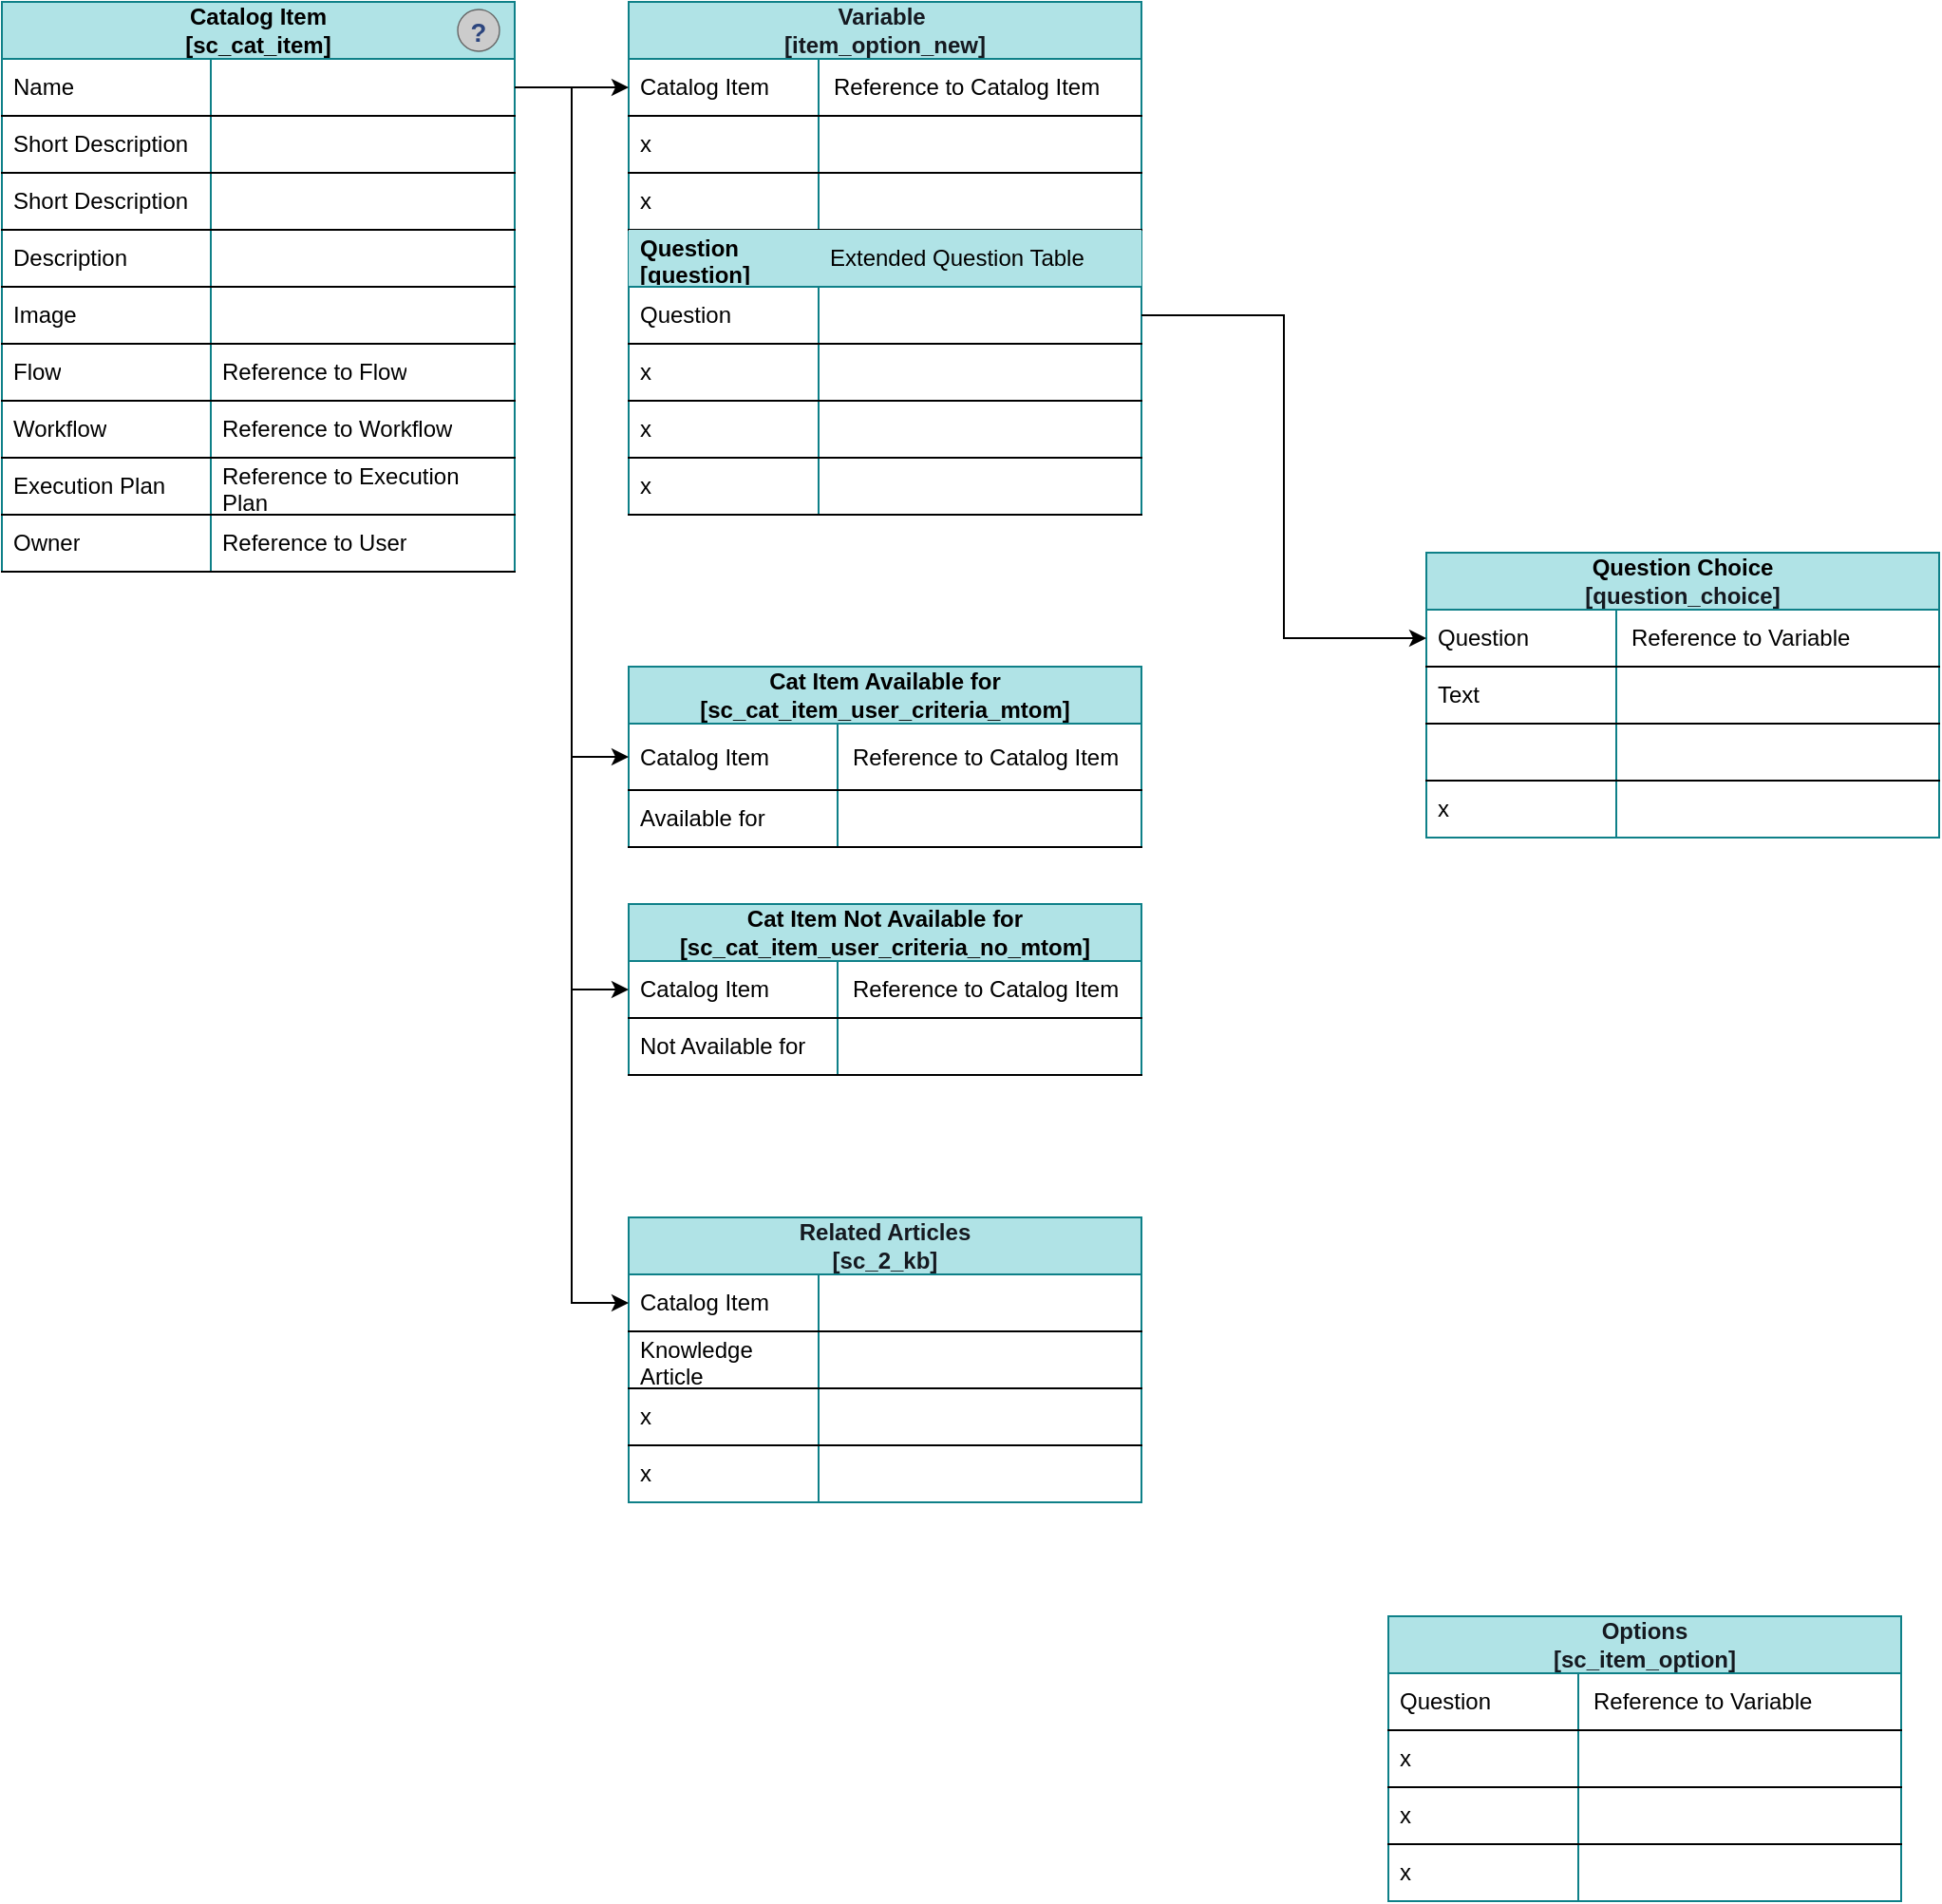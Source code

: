 <mxfile version="24.7.7" pages="2">
  <diagram id="C5RBs43oDa-KdzZeNtuy" name="Page-1">
    <mxGraphModel dx="928" dy="610" grid="1" gridSize="10" guides="1" tooltips="1" connect="1" arrows="1" fold="1" page="1" pageScale="1" pageWidth="827" pageHeight="1169" math="0" shadow="0">
      <root>
        <mxCell id="WIyWlLk6GJQsqaUBKTNV-0" />
        <mxCell id="WIyWlLk6GJQsqaUBKTNV-1" parent="WIyWlLk6GJQsqaUBKTNV-0" />
        <mxCell id="HOfxc2R9RzABDRjbj7p2-15" value="Cat Item Available for&lt;br&gt;[sc_cat_item_user_criteria_mtom]" style="shape=table;startSize=30;container=1;collapsible=1;childLayout=tableLayout;fixedRows=1;rowLines=0;fontStyle=1;align=center;resizeLast=1;html=1;whiteSpace=wrap;fillColor=#b0e3e6;strokeColor=#0e8088;" parent="WIyWlLk6GJQsqaUBKTNV-1" vertex="1">
          <mxGeometry x="350" y="370" width="270" height="95" as="geometry" />
        </mxCell>
        <mxCell id="HOfxc2R9RzABDRjbj7p2-19" value="" style="shape=tableRow;horizontal=0;startSize=0;swimlaneHead=0;swimlaneBody=0;fillColor=none;collapsible=0;dropTarget=0;points=[[0,0.5],[1,0.5]];portConstraint=eastwest;top=0;left=0;right=0;bottom=1;html=1;" parent="HOfxc2R9RzABDRjbj7p2-15" vertex="1">
          <mxGeometry y="30" width="270" height="35" as="geometry" />
        </mxCell>
        <mxCell id="HOfxc2R9RzABDRjbj7p2-20" value="Catalog Item" style="shape=partialRectangle;connectable=0;fillColor=none;top=0;left=0;bottom=0;right=0;fontStyle=0;overflow=hidden;html=1;whiteSpace=wrap;align=left;spacingLeft=4;spacingRight=4;" parent="HOfxc2R9RzABDRjbj7p2-19" vertex="1">
          <mxGeometry width="110" height="35" as="geometry">
            <mxRectangle width="110" height="35" as="alternateBounds" />
          </mxGeometry>
        </mxCell>
        <mxCell id="HOfxc2R9RzABDRjbj7p2-21" value="Reference to Catalog Item" style="shape=partialRectangle;connectable=0;fillColor=none;top=0;left=0;bottom=0;right=0;align=left;spacingLeft=6;fontStyle=0;overflow=hidden;html=1;whiteSpace=wrap;" parent="HOfxc2R9RzABDRjbj7p2-19" vertex="1">
          <mxGeometry x="110" width="160" height="35" as="geometry">
            <mxRectangle width="160" height="35" as="alternateBounds" />
          </mxGeometry>
        </mxCell>
        <mxCell id="HOfxc2R9RzABDRjbj7p2-22" value="" style="shape=tableRow;horizontal=0;startSize=0;swimlaneHead=0;swimlaneBody=0;fillColor=none;collapsible=0;dropTarget=0;points=[[0,0.5],[1,0.5]];portConstraint=eastwest;top=0;left=0;right=0;bottom=0;html=1;" parent="HOfxc2R9RzABDRjbj7p2-15" vertex="1">
          <mxGeometry y="65" width="270" height="30" as="geometry" />
        </mxCell>
        <mxCell id="HOfxc2R9RzABDRjbj7p2-23" value="Available for" style="shape=partialRectangle;connectable=0;fillColor=none;top=0;left=0;bottom=1;right=0;editable=1;overflow=hidden;html=1;whiteSpace=wrap;align=left;spacingLeft=4;spacingRight=4;" parent="HOfxc2R9RzABDRjbj7p2-22" vertex="1">
          <mxGeometry width="110" height="30" as="geometry">
            <mxRectangle width="110" height="30" as="alternateBounds" />
          </mxGeometry>
        </mxCell>
        <mxCell id="HOfxc2R9RzABDRjbj7p2-24" value="" style="shape=partialRectangle;connectable=0;fillColor=none;top=0;left=0;bottom=1;right=0;align=left;spacingLeft=4;overflow=hidden;html=1;whiteSpace=wrap;spacingRight=4;" parent="HOfxc2R9RzABDRjbj7p2-22" vertex="1">
          <mxGeometry x="110" width="160" height="30" as="geometry">
            <mxRectangle width="160" height="30" as="alternateBounds" />
          </mxGeometry>
        </mxCell>
        <mxCell id="HOfxc2R9RzABDRjbj7p2-29" value="Cat Item Not Available for&lt;br&gt;[sc_cat_item_user_criteria_no_mtom]" style="shape=table;startSize=30;container=1;collapsible=1;childLayout=tableLayout;fixedRows=1;rowLines=0;fontStyle=1;align=center;resizeLast=1;html=1;whiteSpace=wrap;fillColor=#b0e3e6;strokeColor=#0e8088;" parent="WIyWlLk6GJQsqaUBKTNV-1" vertex="1">
          <mxGeometry x="350" y="495" width="270" height="90" as="geometry" />
        </mxCell>
        <mxCell id="HOfxc2R9RzABDRjbj7p2-30" value="" style="shape=tableRow;horizontal=0;startSize=0;swimlaneHead=0;swimlaneBody=0;fillColor=none;collapsible=0;dropTarget=0;points=[[0,0.5],[1,0.5]];portConstraint=eastwest;top=0;left=0;right=0;bottom=1;html=1;" parent="HOfxc2R9RzABDRjbj7p2-29" vertex="1">
          <mxGeometry y="30" width="270" height="30" as="geometry" />
        </mxCell>
        <mxCell id="HOfxc2R9RzABDRjbj7p2-31" value="Catalog Item" style="shape=partialRectangle;connectable=0;fillColor=none;top=0;left=0;bottom=0;right=0;fontStyle=0;overflow=hidden;html=1;whiteSpace=wrap;align=left;spacingLeft=4;spacingRight=4;" parent="HOfxc2R9RzABDRjbj7p2-30" vertex="1">
          <mxGeometry width="110" height="30" as="geometry">
            <mxRectangle width="110" height="30" as="alternateBounds" />
          </mxGeometry>
        </mxCell>
        <mxCell id="HOfxc2R9RzABDRjbj7p2-32" value="Reference to Catalog Item" style="shape=partialRectangle;connectable=0;fillColor=none;top=0;left=0;bottom=0;right=0;align=left;spacingLeft=6;fontStyle=0;overflow=hidden;html=1;whiteSpace=wrap;" parent="HOfxc2R9RzABDRjbj7p2-30" vertex="1">
          <mxGeometry x="110" width="160" height="30" as="geometry">
            <mxRectangle width="160" height="30" as="alternateBounds" />
          </mxGeometry>
        </mxCell>
        <mxCell id="HOfxc2R9RzABDRjbj7p2-33" value="" style="shape=tableRow;horizontal=0;startSize=0;swimlaneHead=0;swimlaneBody=0;fillColor=none;collapsible=0;dropTarget=0;points=[[0,0.5],[1,0.5]];portConstraint=eastwest;top=0;left=0;right=0;bottom=0;html=1;" parent="HOfxc2R9RzABDRjbj7p2-29" vertex="1">
          <mxGeometry y="60" width="270" height="30" as="geometry" />
        </mxCell>
        <mxCell id="HOfxc2R9RzABDRjbj7p2-34" value="Not Available for" style="shape=partialRectangle;connectable=0;fillColor=none;top=0;left=0;bottom=1;right=0;editable=1;overflow=hidden;html=1;whiteSpace=wrap;align=left;spacingLeft=4;spacingRight=4;" parent="HOfxc2R9RzABDRjbj7p2-33" vertex="1">
          <mxGeometry width="110" height="30" as="geometry">
            <mxRectangle width="110" height="30" as="alternateBounds" />
          </mxGeometry>
        </mxCell>
        <mxCell id="HOfxc2R9RzABDRjbj7p2-35" value="" style="shape=partialRectangle;connectable=0;fillColor=none;top=0;left=0;bottom=1;right=0;align=left;spacingLeft=4;overflow=hidden;html=1;whiteSpace=wrap;spacingRight=4;" parent="HOfxc2R9RzABDRjbj7p2-33" vertex="1">
          <mxGeometry x="110" width="160" height="30" as="geometry">
            <mxRectangle width="160" height="30" as="alternateBounds" />
          </mxGeometry>
        </mxCell>
        <mxCell id="HOfxc2R9RzABDRjbj7p2-36" value="&lt;span style=&quot;text-wrap: nowrap;&quot;&gt;Catalog Item&lt;/span&gt;&lt;div&gt;&lt;span style=&quot;text-wrap: nowrap;&quot;&gt;[sc_cat_item]&lt;/span&gt;&lt;/div&gt;" style="shape=table;startSize=30;container=1;collapsible=1;childLayout=tableLayout;fixedRows=1;rowLines=0;fontStyle=1;align=center;resizeLast=1;html=1;whiteSpace=wrap;fillColor=#b0e3e6;strokeColor=#0e8088;" parent="WIyWlLk6GJQsqaUBKTNV-1" vertex="1">
          <mxGeometry x="20" y="20" width="270" height="300" as="geometry">
            <mxRectangle x="20" y="20" width="110" height="40" as="alternateBounds" />
          </mxGeometry>
        </mxCell>
        <mxCell id="HOfxc2R9RzABDRjbj7p2-37" value="" style="shape=tableRow;horizontal=0;startSize=0;swimlaneHead=0;swimlaneBody=0;fillColor=none;collapsible=0;dropTarget=0;points=[[0,0.5],[1,0.5]];portConstraint=eastwest;top=0;left=0;right=0;bottom=1;html=1;" parent="HOfxc2R9RzABDRjbj7p2-36" vertex="1">
          <mxGeometry y="30" width="270" height="30" as="geometry" />
        </mxCell>
        <mxCell id="HOfxc2R9RzABDRjbj7p2-38" value="Name" style="shape=partialRectangle;connectable=0;fillColor=none;top=0;left=0;bottom=0;right=0;fontStyle=0;overflow=hidden;html=1;whiteSpace=wrap;align=left;spacingLeft=4;spacingRight=4;" parent="HOfxc2R9RzABDRjbj7p2-37" vertex="1">
          <mxGeometry width="110" height="30" as="geometry">
            <mxRectangle width="110" height="30" as="alternateBounds" />
          </mxGeometry>
        </mxCell>
        <mxCell id="HOfxc2R9RzABDRjbj7p2-39" value="" style="shape=partialRectangle;connectable=0;fillColor=none;top=0;left=0;bottom=0;right=0;align=left;spacingLeft=6;fontStyle=0;overflow=hidden;html=1;whiteSpace=wrap;" parent="HOfxc2R9RzABDRjbj7p2-37" vertex="1">
          <mxGeometry x="110" width="160" height="30" as="geometry">
            <mxRectangle width="160" height="30" as="alternateBounds" />
          </mxGeometry>
        </mxCell>
        <mxCell id="HOfxc2R9RzABDRjbj7p2-40" value="" style="shape=tableRow;horizontal=0;startSize=0;swimlaneHead=0;swimlaneBody=0;fillColor=none;collapsible=0;dropTarget=0;points=[[0,0.5],[1,0.5]];portConstraint=eastwest;top=0;left=0;right=0;bottom=1;html=1;swimlaneLine=1;" parent="HOfxc2R9RzABDRjbj7p2-36" vertex="1">
          <mxGeometry y="60" width="270" height="30" as="geometry" />
        </mxCell>
        <mxCell id="HOfxc2R9RzABDRjbj7p2-41" value="Short Description" style="shape=partialRectangle;connectable=0;fillColor=none;top=0;left=0;bottom=0;right=0;editable=1;overflow=hidden;html=1;whiteSpace=wrap;align=left;spacingLeft=4;spacingRight=4;" parent="HOfxc2R9RzABDRjbj7p2-40" vertex="1">
          <mxGeometry width="110" height="30" as="geometry">
            <mxRectangle width="110" height="30" as="alternateBounds" />
          </mxGeometry>
        </mxCell>
        <mxCell id="HOfxc2R9RzABDRjbj7p2-42" value="" style="shape=partialRectangle;connectable=0;fillColor=none;top=0;left=0;bottom=0;right=0;align=left;spacingLeft=4;overflow=hidden;html=1;whiteSpace=wrap;spacingRight=4;" parent="HOfxc2R9RzABDRjbj7p2-40" vertex="1">
          <mxGeometry x="110" width="160" height="30" as="geometry">
            <mxRectangle width="160" height="30" as="alternateBounds" />
          </mxGeometry>
        </mxCell>
        <mxCell id="6Q4NXuEXXRNKKOREcky8-0" value="" style="shape=tableRow;horizontal=0;startSize=0;swimlaneHead=0;swimlaneBody=0;fillColor=none;collapsible=0;dropTarget=0;points=[[0,0.5],[1,0.5]];portConstraint=eastwest;top=0;left=0;right=0;bottom=1;html=1;swimlaneLine=1;" parent="HOfxc2R9RzABDRjbj7p2-36" vertex="1">
          <mxGeometry y="90" width="270" height="30" as="geometry" />
        </mxCell>
        <mxCell id="6Q4NXuEXXRNKKOREcky8-1" value="Short Description" style="shape=partialRectangle;connectable=0;fillColor=none;top=0;left=0;bottom=0;right=0;editable=1;overflow=hidden;html=1;whiteSpace=wrap;align=left;spacingLeft=4;spacingRight=4;" parent="6Q4NXuEXXRNKKOREcky8-0" vertex="1">
          <mxGeometry width="110" height="30" as="geometry">
            <mxRectangle width="110" height="30" as="alternateBounds" />
          </mxGeometry>
        </mxCell>
        <mxCell id="6Q4NXuEXXRNKKOREcky8-2" value="" style="shape=partialRectangle;connectable=0;fillColor=none;top=0;left=0;bottom=0;right=0;align=left;spacingLeft=4;overflow=hidden;html=1;whiteSpace=wrap;spacingRight=4;" parent="6Q4NXuEXXRNKKOREcky8-0" vertex="1">
          <mxGeometry x="110" width="160" height="30" as="geometry">
            <mxRectangle width="160" height="30" as="alternateBounds" />
          </mxGeometry>
        </mxCell>
        <mxCell id="HOfxc2R9RzABDRjbj7p2-43" value="" style="shape=tableRow;horizontal=0;startSize=0;swimlaneHead=0;swimlaneBody=0;fillColor=none;collapsible=0;dropTarget=0;points=[[0,0.5],[1,0.5]];portConstraint=eastwest;top=0;left=0;right=0;bottom=1;html=1;" parent="HOfxc2R9RzABDRjbj7p2-36" vertex="1">
          <mxGeometry y="120" width="270" height="30" as="geometry" />
        </mxCell>
        <mxCell id="HOfxc2R9RzABDRjbj7p2-44" value="Description" style="shape=partialRectangle;connectable=0;fillColor=none;top=0;left=0;bottom=0;right=0;editable=1;overflow=hidden;html=1;whiteSpace=wrap;align=left;spacingLeft=4;spacingRight=4;" parent="HOfxc2R9RzABDRjbj7p2-43" vertex="1">
          <mxGeometry width="110" height="30" as="geometry">
            <mxRectangle width="110" height="30" as="alternateBounds" />
          </mxGeometry>
        </mxCell>
        <mxCell id="HOfxc2R9RzABDRjbj7p2-45" value="" style="shape=partialRectangle;connectable=0;fillColor=none;top=0;left=0;bottom=0;right=0;align=left;spacingLeft=4;overflow=hidden;html=1;whiteSpace=wrap;spacingRight=4;" parent="HOfxc2R9RzABDRjbj7p2-43" vertex="1">
          <mxGeometry x="110" width="160" height="30" as="geometry">
            <mxRectangle width="160" height="30" as="alternateBounds" />
          </mxGeometry>
        </mxCell>
        <mxCell id="HOfxc2R9RzABDRjbj7p2-52" value="" style="shape=tableRow;horizontal=0;startSize=0;swimlaneHead=0;swimlaneBody=0;fillColor=none;collapsible=0;dropTarget=0;points=[[0,0.5],[1,0.5]];portConstraint=eastwest;top=0;left=0;right=0;bottom=0;html=1;" parent="HOfxc2R9RzABDRjbj7p2-36" vertex="1">
          <mxGeometry y="150" width="270" height="30" as="geometry" />
        </mxCell>
        <mxCell id="HOfxc2R9RzABDRjbj7p2-53" value="Image" style="shape=partialRectangle;connectable=0;fillColor=none;top=0;left=0;bottom=1;right=0;editable=1;overflow=hidden;html=1;whiteSpace=wrap;align=left;spacingLeft=4;spacingRight=4;" parent="HOfxc2R9RzABDRjbj7p2-52" vertex="1">
          <mxGeometry width="110" height="30" as="geometry">
            <mxRectangle width="110" height="30" as="alternateBounds" />
          </mxGeometry>
        </mxCell>
        <mxCell id="HOfxc2R9RzABDRjbj7p2-54" value="" style="shape=partialRectangle;connectable=0;fillColor=none;top=0;left=0;bottom=1;right=0;align=left;spacingLeft=4;overflow=hidden;html=1;whiteSpace=wrap;spacingRight=4;" parent="HOfxc2R9RzABDRjbj7p2-52" vertex="1">
          <mxGeometry x="110" width="160" height="30" as="geometry">
            <mxRectangle width="160" height="30" as="alternateBounds" />
          </mxGeometry>
        </mxCell>
        <mxCell id="bXCcIfOAK-c7o1zN_QrE-29" value="" style="shape=tableRow;horizontal=0;startSize=0;swimlaneHead=0;swimlaneBody=0;fillColor=none;collapsible=0;dropTarget=0;points=[[0,0.5],[1,0.5]];portConstraint=eastwest;top=0;left=0;right=0;bottom=0;html=1;" parent="HOfxc2R9RzABDRjbj7p2-36" vertex="1">
          <mxGeometry y="180" width="270" height="30" as="geometry" />
        </mxCell>
        <mxCell id="bXCcIfOAK-c7o1zN_QrE-30" value="Flow" style="shape=partialRectangle;connectable=0;fillColor=none;top=0;left=0;bottom=1;right=0;editable=1;overflow=hidden;html=1;whiteSpace=wrap;align=left;spacingLeft=4;spacingRight=4;" parent="bXCcIfOAK-c7o1zN_QrE-29" vertex="1">
          <mxGeometry width="110" height="30" as="geometry">
            <mxRectangle width="110" height="30" as="alternateBounds" />
          </mxGeometry>
        </mxCell>
        <mxCell id="bXCcIfOAK-c7o1zN_QrE-31" value="Reference to Flow" style="shape=partialRectangle;connectable=0;fillColor=none;top=0;left=0;bottom=1;right=0;align=left;spacingLeft=4;overflow=hidden;html=1;whiteSpace=wrap;spacingRight=4;" parent="bXCcIfOAK-c7o1zN_QrE-29" vertex="1">
          <mxGeometry x="110" width="160" height="30" as="geometry">
            <mxRectangle width="160" height="30" as="alternateBounds" />
          </mxGeometry>
        </mxCell>
        <mxCell id="bXCcIfOAK-c7o1zN_QrE-32" value="" style="shape=tableRow;horizontal=0;startSize=0;swimlaneHead=0;swimlaneBody=0;fillColor=none;collapsible=0;dropTarget=0;points=[[0,0.5],[1,0.5]];portConstraint=eastwest;top=0;left=0;right=0;bottom=0;html=1;" parent="HOfxc2R9RzABDRjbj7p2-36" vertex="1">
          <mxGeometry y="210" width="270" height="30" as="geometry" />
        </mxCell>
        <mxCell id="bXCcIfOAK-c7o1zN_QrE-33" value="Workflow" style="shape=partialRectangle;connectable=0;fillColor=none;top=0;left=0;bottom=1;right=0;editable=1;overflow=hidden;html=1;whiteSpace=wrap;align=left;spacingLeft=4;spacingRight=4;" parent="bXCcIfOAK-c7o1zN_QrE-32" vertex="1">
          <mxGeometry width="110" height="30" as="geometry">
            <mxRectangle width="110" height="30" as="alternateBounds" />
          </mxGeometry>
        </mxCell>
        <mxCell id="bXCcIfOAK-c7o1zN_QrE-34" value="Reference to Workflow" style="shape=partialRectangle;connectable=0;fillColor=none;top=0;left=0;bottom=1;right=0;align=left;spacingLeft=4;overflow=hidden;html=1;whiteSpace=wrap;spacingRight=4;" parent="bXCcIfOAK-c7o1zN_QrE-32" vertex="1">
          <mxGeometry x="110" width="160" height="30" as="geometry">
            <mxRectangle width="160" height="30" as="alternateBounds" />
          </mxGeometry>
        </mxCell>
        <mxCell id="bXCcIfOAK-c7o1zN_QrE-35" value="" style="shape=tableRow;horizontal=0;startSize=0;swimlaneHead=0;swimlaneBody=0;fillColor=none;collapsible=0;dropTarget=0;points=[[0,0.5],[1,0.5]];portConstraint=eastwest;top=0;left=0;right=0;bottom=0;html=1;" parent="HOfxc2R9RzABDRjbj7p2-36" vertex="1">
          <mxGeometry y="240" width="270" height="30" as="geometry" />
        </mxCell>
        <mxCell id="bXCcIfOAK-c7o1zN_QrE-36" value="Execution Plan" style="shape=partialRectangle;connectable=0;fillColor=none;top=0;left=0;bottom=1;right=0;editable=1;overflow=hidden;html=1;whiteSpace=wrap;align=left;spacingLeft=4;spacingRight=4;" parent="bXCcIfOAK-c7o1zN_QrE-35" vertex="1">
          <mxGeometry width="110" height="30" as="geometry">
            <mxRectangle width="110" height="30" as="alternateBounds" />
          </mxGeometry>
        </mxCell>
        <mxCell id="bXCcIfOAK-c7o1zN_QrE-37" value="Reference to Execution Plan" style="shape=partialRectangle;connectable=0;fillColor=none;top=0;left=0;bottom=1;right=0;align=left;spacingLeft=4;overflow=hidden;html=1;whiteSpace=wrap;spacingRight=4;" parent="bXCcIfOAK-c7o1zN_QrE-35" vertex="1">
          <mxGeometry x="110" width="160" height="30" as="geometry">
            <mxRectangle width="160" height="30" as="alternateBounds" />
          </mxGeometry>
        </mxCell>
        <mxCell id="bXCcIfOAK-c7o1zN_QrE-63" value="" style="shape=tableRow;horizontal=0;startSize=0;swimlaneHead=0;swimlaneBody=0;fillColor=none;collapsible=0;dropTarget=0;points=[[0,0.5],[1,0.5]];portConstraint=eastwest;top=0;left=0;right=0;bottom=0;html=1;" parent="HOfxc2R9RzABDRjbj7p2-36" vertex="1">
          <mxGeometry y="270" width="270" height="30" as="geometry" />
        </mxCell>
        <mxCell id="bXCcIfOAK-c7o1zN_QrE-64" value="Owner" style="shape=partialRectangle;connectable=0;fillColor=none;top=0;left=0;bottom=1;right=0;editable=1;overflow=hidden;html=1;whiteSpace=wrap;align=left;spacingLeft=4;spacingRight=4;" parent="bXCcIfOAK-c7o1zN_QrE-63" vertex="1">
          <mxGeometry width="110" height="30" as="geometry">
            <mxRectangle width="110" height="30" as="alternateBounds" />
          </mxGeometry>
        </mxCell>
        <mxCell id="bXCcIfOAK-c7o1zN_QrE-65" value="Reference to User" style="shape=partialRectangle;connectable=0;fillColor=none;top=0;left=0;bottom=1;right=0;align=left;spacingLeft=4;overflow=hidden;html=1;whiteSpace=wrap;spacingRight=4;" parent="bXCcIfOAK-c7o1zN_QrE-63" vertex="1">
          <mxGeometry x="110" width="160" height="30" as="geometry">
            <mxRectangle width="160" height="30" as="alternateBounds" />
          </mxGeometry>
        </mxCell>
        <mxCell id="HOfxc2R9RzABDRjbj7p2-55" value="&lt;div style=&quot;&quot;&gt;&lt;font color=&quot;#151920&quot;&gt;Related Articles&lt;/font&gt;&lt;br&gt;&lt;/div&gt;&lt;div style=&quot;&quot;&gt;&lt;span style=&quot;background-color: initial;&quot;&gt;&lt;font face=&quot;Helvetica&quot; style=&quot;&quot; color=&quot;#151920&quot;&gt;[sc_2_kb]&lt;/font&gt;&lt;/span&gt;&lt;/div&gt;" style="shape=table;startSize=30;container=1;collapsible=1;childLayout=tableLayout;fixedRows=1;rowLines=0;fontStyle=1;align=center;resizeLast=1;html=1;whiteSpace=wrap;fillColor=#b0e3e6;strokeColor=#0e8088;" parent="WIyWlLk6GJQsqaUBKTNV-1" vertex="1">
          <mxGeometry x="350" y="660" width="270" height="150" as="geometry" />
        </mxCell>
        <mxCell id="HOfxc2R9RzABDRjbj7p2-56" value="" style="shape=tableRow;horizontal=0;startSize=0;swimlaneHead=0;swimlaneBody=0;fillColor=none;collapsible=0;dropTarget=0;points=[[0,0.5],[1,0.5]];portConstraint=eastwest;top=0;left=0;right=0;bottom=1;html=1;" parent="HOfxc2R9RzABDRjbj7p2-55" vertex="1">
          <mxGeometry y="30" width="270" height="30" as="geometry" />
        </mxCell>
        <mxCell id="HOfxc2R9RzABDRjbj7p2-57" value="Catalog Item" style="shape=partialRectangle;connectable=0;fillColor=none;top=0;left=0;bottom=0;right=0;fontStyle=0;overflow=hidden;html=1;whiteSpace=wrap;align=left;spacingLeft=4;spacingRight=4;" parent="HOfxc2R9RzABDRjbj7p2-56" vertex="1">
          <mxGeometry width="100" height="30" as="geometry">
            <mxRectangle width="100" height="30" as="alternateBounds" />
          </mxGeometry>
        </mxCell>
        <mxCell id="HOfxc2R9RzABDRjbj7p2-58" value="" style="shape=partialRectangle;connectable=0;fillColor=none;top=0;left=0;bottom=0;right=0;align=left;spacingLeft=6;fontStyle=0;overflow=hidden;html=1;whiteSpace=wrap;" parent="HOfxc2R9RzABDRjbj7p2-56" vertex="1">
          <mxGeometry x="100" width="170" height="30" as="geometry">
            <mxRectangle width="170" height="30" as="alternateBounds" />
          </mxGeometry>
        </mxCell>
        <mxCell id="HOfxc2R9RzABDRjbj7p2-59" value="" style="shape=tableRow;horizontal=0;startSize=0;swimlaneHead=0;swimlaneBody=0;fillColor=none;collapsible=0;dropTarget=0;points=[[0,0.5],[1,0.5]];portConstraint=eastwest;top=0;left=0;right=0;bottom=1;html=1;swimlaneLine=1;" parent="HOfxc2R9RzABDRjbj7p2-55" vertex="1">
          <mxGeometry y="60" width="270" height="30" as="geometry" />
        </mxCell>
        <mxCell id="HOfxc2R9RzABDRjbj7p2-60" value="Knowledge Article" style="shape=partialRectangle;connectable=0;fillColor=none;top=0;left=0;bottom=0;right=0;editable=1;overflow=hidden;html=1;whiteSpace=wrap;align=left;spacingLeft=4;spacingRight=4;" parent="HOfxc2R9RzABDRjbj7p2-59" vertex="1">
          <mxGeometry width="100" height="30" as="geometry">
            <mxRectangle width="100" height="30" as="alternateBounds" />
          </mxGeometry>
        </mxCell>
        <mxCell id="HOfxc2R9RzABDRjbj7p2-61" value="" style="shape=partialRectangle;connectable=0;fillColor=none;top=0;left=0;bottom=0;right=0;align=left;spacingLeft=4;overflow=hidden;html=1;whiteSpace=wrap;spacingRight=4;" parent="HOfxc2R9RzABDRjbj7p2-59" vertex="1">
          <mxGeometry x="100" width="170" height="30" as="geometry">
            <mxRectangle width="170" height="30" as="alternateBounds" />
          </mxGeometry>
        </mxCell>
        <mxCell id="HOfxc2R9RzABDRjbj7p2-62" value="" style="shape=tableRow;horizontal=0;startSize=0;swimlaneHead=0;swimlaneBody=0;fillColor=none;collapsible=0;dropTarget=0;points=[[0,0.5],[1,0.5]];portConstraint=eastwest;top=0;left=0;right=0;bottom=1;html=1;" parent="HOfxc2R9RzABDRjbj7p2-55" vertex="1">
          <mxGeometry y="90" width="270" height="30" as="geometry" />
        </mxCell>
        <mxCell id="HOfxc2R9RzABDRjbj7p2-63" value="x" style="shape=partialRectangle;connectable=0;fillColor=none;top=0;left=0;bottom=0;right=0;editable=1;overflow=hidden;html=1;whiteSpace=wrap;align=left;spacingLeft=4;spacingRight=4;" parent="HOfxc2R9RzABDRjbj7p2-62" vertex="1">
          <mxGeometry width="100" height="30" as="geometry">
            <mxRectangle width="100" height="30" as="alternateBounds" />
          </mxGeometry>
        </mxCell>
        <mxCell id="HOfxc2R9RzABDRjbj7p2-64" value="" style="shape=partialRectangle;connectable=0;fillColor=none;top=0;left=0;bottom=0;right=0;align=left;spacingLeft=4;overflow=hidden;html=1;whiteSpace=wrap;spacingRight=4;" parent="HOfxc2R9RzABDRjbj7p2-62" vertex="1">
          <mxGeometry x="100" width="170" height="30" as="geometry">
            <mxRectangle width="170" height="30" as="alternateBounds" />
          </mxGeometry>
        </mxCell>
        <mxCell id="HOfxc2R9RzABDRjbj7p2-65" value="" style="shape=tableRow;horizontal=0;startSize=0;swimlaneHead=0;swimlaneBody=0;fillColor=none;collapsible=0;dropTarget=0;points=[[0,0.5],[1,0.5]];portConstraint=eastwest;top=0;left=0;right=0;bottom=0;html=1;" parent="HOfxc2R9RzABDRjbj7p2-55" vertex="1">
          <mxGeometry y="120" width="270" height="30" as="geometry" />
        </mxCell>
        <mxCell id="HOfxc2R9RzABDRjbj7p2-66" value="x" style="shape=partialRectangle;connectable=0;fillColor=none;top=0;left=0;bottom=0;right=0;editable=1;overflow=hidden;html=1;whiteSpace=wrap;align=left;spacingLeft=4;spacingRight=4;" parent="HOfxc2R9RzABDRjbj7p2-65" vertex="1">
          <mxGeometry width="100" height="30" as="geometry">
            <mxRectangle width="100" height="30" as="alternateBounds" />
          </mxGeometry>
        </mxCell>
        <mxCell id="HOfxc2R9RzABDRjbj7p2-67" value="" style="shape=partialRectangle;connectable=0;fillColor=none;top=0;left=0;bottom=0;right=0;align=left;spacingLeft=4;overflow=hidden;html=1;whiteSpace=wrap;spacingRight=4;" parent="HOfxc2R9RzABDRjbj7p2-65" vertex="1">
          <mxGeometry x="100" width="170" height="30" as="geometry">
            <mxRectangle width="170" height="30" as="alternateBounds" />
          </mxGeometry>
        </mxCell>
        <UserObject label="data:page/id,LA14FZXjbG9EIcGGMc74" id="9mRn--qKu1UHPFJ4upHG-0">
          <mxCell style="verticalLabelPosition=bottom;shadow=0;dashed=0;align=center;html=1;verticalAlign=top;strokeWidth=1;shape=mxgraph.mockup.misc.help_icon;fillColor=none;strokeColor=none;noLabel=1;" parent="WIyWlLk6GJQsqaUBKTNV-1" vertex="1">
            <mxGeometry x="260" y="24" width="22" height="22" as="geometry" />
          </mxCell>
        </UserObject>
        <mxCell id="6Q4NXuEXXRNKKOREcky8-3" value="&lt;div style=&quot;&quot;&gt;&lt;span style=&quot;background-color: initial;&quot;&gt;&lt;font color=&quot;#151920&quot;&gt;Variable&lt;/font&gt;&lt;/span&gt;&lt;span style=&quot;background-color: initial;&quot;&gt;&lt;font face=&quot;Helvetica&quot; style=&quot;font-size: 12px;&quot; color=&quot;#151920&quot;&gt;&amp;nbsp;&lt;/font&gt;&lt;/span&gt;&lt;/div&gt;&lt;div style=&quot;&quot;&gt;&lt;span style=&quot;background-color: initial;&quot;&gt;&lt;font face=&quot;Helvetica&quot; style=&quot;font-size: 12px;&quot; color=&quot;#151920&quot;&gt;[&lt;/font&gt;&lt;/span&gt;&lt;span style=&quot;background-color: initial;&quot;&gt;&lt;font color=&quot;#151920&quot;&gt;item_option_new]&lt;/font&gt;&lt;/span&gt;&lt;/div&gt;" style="shape=table;startSize=30;container=1;collapsible=1;childLayout=tableLayout;fixedRows=1;rowLines=0;fontStyle=1;align=center;resizeLast=1;html=1;whiteSpace=wrap;fillColor=#b0e3e6;strokeColor=#0e8088;" parent="WIyWlLk6GJQsqaUBKTNV-1" vertex="1">
          <mxGeometry x="350" y="20" width="270" height="270" as="geometry" />
        </mxCell>
        <mxCell id="6Q4NXuEXXRNKKOREcky8-4" value="" style="shape=tableRow;horizontal=0;startSize=0;swimlaneHead=0;swimlaneBody=0;fillColor=none;collapsible=0;dropTarget=0;points=[[0,0.5],[1,0.5]];portConstraint=eastwest;top=0;left=0;right=0;bottom=1;html=1;" parent="6Q4NXuEXXRNKKOREcky8-3" vertex="1">
          <mxGeometry y="30" width="270" height="30" as="geometry" />
        </mxCell>
        <mxCell id="6Q4NXuEXXRNKKOREcky8-5" value="Catalog Item" style="shape=partialRectangle;connectable=0;fillColor=none;top=0;left=0;bottom=0;right=0;fontStyle=0;overflow=hidden;html=1;whiteSpace=wrap;align=left;spacingLeft=4;spacingRight=4;" parent="6Q4NXuEXXRNKKOREcky8-4" vertex="1">
          <mxGeometry width="100" height="30" as="geometry">
            <mxRectangle width="100" height="30" as="alternateBounds" />
          </mxGeometry>
        </mxCell>
        <mxCell id="6Q4NXuEXXRNKKOREcky8-6" value="Reference to Catalog Item" style="shape=partialRectangle;connectable=0;fillColor=none;top=0;left=0;bottom=0;right=0;align=left;spacingLeft=6;fontStyle=0;overflow=hidden;html=1;whiteSpace=wrap;" parent="6Q4NXuEXXRNKKOREcky8-4" vertex="1">
          <mxGeometry x="100" width="170" height="30" as="geometry">
            <mxRectangle width="170" height="30" as="alternateBounds" />
          </mxGeometry>
        </mxCell>
        <mxCell id="6Q4NXuEXXRNKKOREcky8-10" value="" style="shape=tableRow;horizontal=0;startSize=0;swimlaneHead=0;swimlaneBody=0;fillColor=none;collapsible=0;dropTarget=0;points=[[0,0.5],[1,0.5]];portConstraint=eastwest;top=0;left=0;right=0;bottom=1;html=1;" parent="6Q4NXuEXXRNKKOREcky8-3" vertex="1">
          <mxGeometry y="60" width="270" height="30" as="geometry" />
        </mxCell>
        <mxCell id="6Q4NXuEXXRNKKOREcky8-11" value="x" style="shape=partialRectangle;connectable=0;fillColor=none;top=0;left=0;bottom=0;right=0;editable=1;overflow=hidden;html=1;whiteSpace=wrap;align=left;spacingLeft=4;spacingRight=4;" parent="6Q4NXuEXXRNKKOREcky8-10" vertex="1">
          <mxGeometry width="100" height="30" as="geometry">
            <mxRectangle width="100" height="30" as="alternateBounds" />
          </mxGeometry>
        </mxCell>
        <mxCell id="6Q4NXuEXXRNKKOREcky8-12" value="" style="shape=partialRectangle;connectable=0;fillColor=none;top=0;left=0;bottom=0;right=0;align=left;spacingLeft=4;overflow=hidden;html=1;whiteSpace=wrap;spacingRight=4;" parent="6Q4NXuEXXRNKKOREcky8-10" vertex="1">
          <mxGeometry x="100" width="170" height="30" as="geometry">
            <mxRectangle width="170" height="30" as="alternateBounds" />
          </mxGeometry>
        </mxCell>
        <mxCell id="6Q4NXuEXXRNKKOREcky8-13" value="" style="shape=tableRow;horizontal=0;startSize=0;swimlaneHead=0;swimlaneBody=0;fillColor=none;collapsible=0;dropTarget=0;points=[[0,0.5],[1,0.5]];portConstraint=eastwest;top=0;left=0;right=0;bottom=0;html=1;" parent="6Q4NXuEXXRNKKOREcky8-3" vertex="1">
          <mxGeometry y="90" width="270" height="30" as="geometry" />
        </mxCell>
        <mxCell id="6Q4NXuEXXRNKKOREcky8-14" value="x" style="shape=partialRectangle;connectable=0;fillColor=none;top=0;left=0;bottom=1;right=0;editable=1;overflow=hidden;html=1;whiteSpace=wrap;align=left;spacingLeft=4;spacingRight=4;" parent="6Q4NXuEXXRNKKOREcky8-13" vertex="1">
          <mxGeometry width="100" height="30" as="geometry">
            <mxRectangle width="100" height="30" as="alternateBounds" />
          </mxGeometry>
        </mxCell>
        <mxCell id="6Q4NXuEXXRNKKOREcky8-15" value="" style="shape=partialRectangle;connectable=0;fillColor=none;top=0;left=0;bottom=1;right=0;align=left;spacingLeft=4;overflow=hidden;html=1;whiteSpace=wrap;spacingRight=4;" parent="6Q4NXuEXXRNKKOREcky8-13" vertex="1">
          <mxGeometry x="100" width="170" height="30" as="geometry">
            <mxRectangle width="170" height="30" as="alternateBounds" />
          </mxGeometry>
        </mxCell>
        <mxCell id="6Q4NXuEXXRNKKOREcky8-7" value="" style="shape=tableRow;horizontal=0;startSize=0;swimlaneHead=0;swimlaneBody=0;fillColor=#b0e3e6;collapsible=0;dropTarget=0;points=[[0,0.5],[1,0.5]];portConstraint=eastwest;top=0;left=0;right=0;bottom=1;html=1;swimlaneLine=1;strokeColor=#0e8088;" parent="6Q4NXuEXXRNKKOREcky8-3" vertex="1">
          <mxGeometry y="120" width="270" height="30" as="geometry" />
        </mxCell>
        <mxCell id="6Q4NXuEXXRNKKOREcky8-8" value="Question [question]" style="shape=partialRectangle;connectable=0;fillColor=none;top=0;left=0;bottom=0;right=0;editable=1;overflow=hidden;html=1;whiteSpace=wrap;align=left;spacingLeft=4;spacingRight=4;fontStyle=1" parent="6Q4NXuEXXRNKKOREcky8-7" vertex="1">
          <mxGeometry width="100" height="30" as="geometry">
            <mxRectangle width="100" height="30" as="alternateBounds" />
          </mxGeometry>
        </mxCell>
        <mxCell id="6Q4NXuEXXRNKKOREcky8-9" value="Extended Question Table" style="shape=partialRectangle;connectable=0;fillColor=none;top=0;left=0;bottom=0;right=0;align=left;spacingLeft=4;overflow=hidden;html=1;whiteSpace=wrap;spacingRight=4;" parent="6Q4NXuEXXRNKKOREcky8-7" vertex="1">
          <mxGeometry x="100" width="170" height="30" as="geometry">
            <mxRectangle width="170" height="30" as="alternateBounds" />
          </mxGeometry>
        </mxCell>
        <mxCell id="bXCcIfOAK-c7o1zN_QrE-1" value="" style="shape=tableRow;horizontal=0;startSize=0;swimlaneHead=0;swimlaneBody=0;fillColor=none;collapsible=0;dropTarget=0;points=[[0,0.5],[1,0.5]];portConstraint=eastwest;top=0;left=0;right=0;bottom=1;html=1;" parent="6Q4NXuEXXRNKKOREcky8-3" vertex="1">
          <mxGeometry y="150" width="270" height="30" as="geometry" />
        </mxCell>
        <mxCell id="bXCcIfOAK-c7o1zN_QrE-2" value="Question" style="shape=partialRectangle;connectable=0;fillColor=none;top=0;left=0;bottom=0;right=0;fontStyle=0;overflow=hidden;html=1;whiteSpace=wrap;align=left;spacingLeft=4;spacingRight=4;" parent="bXCcIfOAK-c7o1zN_QrE-1" vertex="1">
          <mxGeometry width="100" height="30" as="geometry">
            <mxRectangle width="100" height="30" as="alternateBounds" />
          </mxGeometry>
        </mxCell>
        <mxCell id="bXCcIfOAK-c7o1zN_QrE-3" value="" style="shape=partialRectangle;connectable=0;fillColor=none;top=0;left=0;bottom=0;right=0;align=left;spacingLeft=6;fontStyle=0;overflow=hidden;html=1;whiteSpace=wrap;" parent="bXCcIfOAK-c7o1zN_QrE-1" vertex="1">
          <mxGeometry x="100" width="170" height="30" as="geometry">
            <mxRectangle width="170" height="30" as="alternateBounds" />
          </mxGeometry>
        </mxCell>
        <mxCell id="bXCcIfOAK-c7o1zN_QrE-4" value="" style="shape=tableRow;horizontal=0;startSize=0;swimlaneHead=0;swimlaneBody=0;fillColor=none;collapsible=0;dropTarget=0;points=[[0,0.5],[1,0.5]];portConstraint=eastwest;top=0;left=0;right=0;bottom=1;html=1;swimlaneLine=1;" parent="6Q4NXuEXXRNKKOREcky8-3" vertex="1">
          <mxGeometry y="180" width="270" height="30" as="geometry" />
        </mxCell>
        <mxCell id="bXCcIfOAK-c7o1zN_QrE-5" value="x" style="shape=partialRectangle;connectable=0;fillColor=none;top=0;left=0;bottom=0;right=0;editable=1;overflow=hidden;html=1;whiteSpace=wrap;align=left;spacingLeft=4;spacingRight=4;" parent="bXCcIfOAK-c7o1zN_QrE-4" vertex="1">
          <mxGeometry width="100" height="30" as="geometry">
            <mxRectangle width="100" height="30" as="alternateBounds" />
          </mxGeometry>
        </mxCell>
        <mxCell id="bXCcIfOAK-c7o1zN_QrE-6" value="" style="shape=partialRectangle;connectable=0;fillColor=none;top=0;left=0;bottom=0;right=0;align=left;spacingLeft=4;overflow=hidden;html=1;whiteSpace=wrap;spacingRight=4;" parent="bXCcIfOAK-c7o1zN_QrE-4" vertex="1">
          <mxGeometry x="100" width="170" height="30" as="geometry">
            <mxRectangle width="170" height="30" as="alternateBounds" />
          </mxGeometry>
        </mxCell>
        <mxCell id="bXCcIfOAK-c7o1zN_QrE-7" value="" style="shape=tableRow;horizontal=0;startSize=0;swimlaneHead=0;swimlaneBody=0;fillColor=none;collapsible=0;dropTarget=0;points=[[0,0.5],[1,0.5]];portConstraint=eastwest;top=0;left=0;right=0;bottom=1;html=1;" parent="6Q4NXuEXXRNKKOREcky8-3" vertex="1">
          <mxGeometry y="210" width="270" height="30" as="geometry" />
        </mxCell>
        <mxCell id="bXCcIfOAK-c7o1zN_QrE-8" value="x" style="shape=partialRectangle;connectable=0;fillColor=none;top=0;left=0;bottom=0;right=0;editable=1;overflow=hidden;html=1;whiteSpace=wrap;align=left;spacingLeft=4;spacingRight=4;" parent="bXCcIfOAK-c7o1zN_QrE-7" vertex="1">
          <mxGeometry width="100" height="30" as="geometry">
            <mxRectangle width="100" height="30" as="alternateBounds" />
          </mxGeometry>
        </mxCell>
        <mxCell id="bXCcIfOAK-c7o1zN_QrE-9" value="" style="shape=partialRectangle;connectable=0;fillColor=none;top=0;left=0;bottom=0;right=0;align=left;spacingLeft=4;overflow=hidden;html=1;whiteSpace=wrap;spacingRight=4;" parent="bXCcIfOAK-c7o1zN_QrE-7" vertex="1">
          <mxGeometry x="100" width="170" height="30" as="geometry">
            <mxRectangle width="170" height="30" as="alternateBounds" />
          </mxGeometry>
        </mxCell>
        <mxCell id="bXCcIfOAK-c7o1zN_QrE-10" value="" style="shape=tableRow;horizontal=0;startSize=0;swimlaneHead=0;swimlaneBody=0;fillColor=none;collapsible=0;dropTarget=0;points=[[0,0.5],[1,0.5]];portConstraint=eastwest;top=0;left=0;right=0;bottom=0;html=1;" parent="6Q4NXuEXXRNKKOREcky8-3" vertex="1">
          <mxGeometry y="240" width="270" height="30" as="geometry" />
        </mxCell>
        <mxCell id="bXCcIfOAK-c7o1zN_QrE-11" value="x" style="shape=partialRectangle;connectable=0;fillColor=none;top=0;left=0;bottom=1;right=0;editable=1;overflow=hidden;html=1;whiteSpace=wrap;align=left;spacingLeft=4;spacingRight=4;" parent="bXCcIfOAK-c7o1zN_QrE-10" vertex="1">
          <mxGeometry width="100" height="30" as="geometry">
            <mxRectangle width="100" height="30" as="alternateBounds" />
          </mxGeometry>
        </mxCell>
        <mxCell id="bXCcIfOAK-c7o1zN_QrE-12" value="" style="shape=partialRectangle;connectable=0;fillColor=none;top=0;left=0;bottom=1;right=0;align=left;spacingLeft=4;overflow=hidden;html=1;whiteSpace=wrap;spacingRight=4;" parent="bXCcIfOAK-c7o1zN_QrE-10" vertex="1">
          <mxGeometry x="100" width="170" height="30" as="geometry">
            <mxRectangle width="170" height="30" as="alternateBounds" />
          </mxGeometry>
        </mxCell>
        <mxCell id="bXCcIfOAK-c7o1zN_QrE-13" value="&lt;div style=&quot;&quot;&gt;&lt;font color=&quot;#151920&quot;&gt;Options&lt;/font&gt;&lt;br&gt;&lt;/div&gt;&lt;div style=&quot;&quot;&gt;&lt;span style=&quot;background-color: initial;&quot;&gt;&lt;font face=&quot;Helvetica&quot; style=&quot;font-size: 12px;&quot; color=&quot;#151920&quot;&gt;[sc_&lt;/font&gt;&lt;/span&gt;&lt;span style=&quot;background-color: initial;&quot;&gt;&lt;font color=&quot;#151920&quot;&gt;item_option]&lt;/font&gt;&lt;/span&gt;&lt;/div&gt;" style="shape=table;startSize=30;container=1;collapsible=1;childLayout=tableLayout;fixedRows=1;rowLines=0;fontStyle=1;align=center;resizeLast=1;html=1;whiteSpace=wrap;fillColor=#b0e3e6;strokeColor=#0e8088;" parent="WIyWlLk6GJQsqaUBKTNV-1" vertex="1">
          <mxGeometry x="750" y="870" width="270" height="150" as="geometry" />
        </mxCell>
        <mxCell id="bXCcIfOAK-c7o1zN_QrE-14" value="" style="shape=tableRow;horizontal=0;startSize=0;swimlaneHead=0;swimlaneBody=0;fillColor=none;collapsible=0;dropTarget=0;points=[[0,0.5],[1,0.5]];portConstraint=eastwest;top=0;left=0;right=0;bottom=1;html=1;" parent="bXCcIfOAK-c7o1zN_QrE-13" vertex="1">
          <mxGeometry y="30" width="270" height="30" as="geometry" />
        </mxCell>
        <mxCell id="bXCcIfOAK-c7o1zN_QrE-15" value="Question" style="shape=partialRectangle;connectable=0;fillColor=none;top=0;left=0;bottom=0;right=0;fontStyle=0;overflow=hidden;html=1;whiteSpace=wrap;align=left;spacingLeft=4;spacingRight=4;" parent="bXCcIfOAK-c7o1zN_QrE-14" vertex="1">
          <mxGeometry width="100" height="30" as="geometry">
            <mxRectangle width="100" height="30" as="alternateBounds" />
          </mxGeometry>
        </mxCell>
        <mxCell id="bXCcIfOAK-c7o1zN_QrE-16" value="Reference to Variable" style="shape=partialRectangle;connectable=0;fillColor=none;top=0;left=0;bottom=0;right=0;align=left;spacingLeft=6;fontStyle=0;overflow=hidden;html=1;whiteSpace=wrap;" parent="bXCcIfOAK-c7o1zN_QrE-14" vertex="1">
          <mxGeometry x="100" width="170" height="30" as="geometry">
            <mxRectangle width="170" height="30" as="alternateBounds" />
          </mxGeometry>
        </mxCell>
        <mxCell id="bXCcIfOAK-c7o1zN_QrE-17" value="" style="shape=tableRow;horizontal=0;startSize=0;swimlaneHead=0;swimlaneBody=0;fillColor=none;collapsible=0;dropTarget=0;points=[[0,0.5],[1,0.5]];portConstraint=eastwest;top=0;left=0;right=0;bottom=1;html=1;swimlaneLine=1;" parent="bXCcIfOAK-c7o1zN_QrE-13" vertex="1">
          <mxGeometry y="60" width="270" height="30" as="geometry" />
        </mxCell>
        <mxCell id="bXCcIfOAK-c7o1zN_QrE-18" value="x" style="shape=partialRectangle;connectable=0;fillColor=none;top=0;left=0;bottom=0;right=0;editable=1;overflow=hidden;html=1;whiteSpace=wrap;align=left;spacingLeft=4;spacingRight=4;" parent="bXCcIfOAK-c7o1zN_QrE-17" vertex="1">
          <mxGeometry width="100" height="30" as="geometry">
            <mxRectangle width="100" height="30" as="alternateBounds" />
          </mxGeometry>
        </mxCell>
        <mxCell id="bXCcIfOAK-c7o1zN_QrE-19" value="" style="shape=partialRectangle;connectable=0;fillColor=none;top=0;left=0;bottom=0;right=0;align=left;spacingLeft=4;overflow=hidden;html=1;whiteSpace=wrap;spacingRight=4;" parent="bXCcIfOAK-c7o1zN_QrE-17" vertex="1">
          <mxGeometry x="100" width="170" height="30" as="geometry">
            <mxRectangle width="170" height="30" as="alternateBounds" />
          </mxGeometry>
        </mxCell>
        <mxCell id="bXCcIfOAK-c7o1zN_QrE-20" value="" style="shape=tableRow;horizontal=0;startSize=0;swimlaneHead=0;swimlaneBody=0;fillColor=none;collapsible=0;dropTarget=0;points=[[0,0.5],[1,0.5]];portConstraint=eastwest;top=0;left=0;right=0;bottom=1;html=1;" parent="bXCcIfOAK-c7o1zN_QrE-13" vertex="1">
          <mxGeometry y="90" width="270" height="30" as="geometry" />
        </mxCell>
        <mxCell id="bXCcIfOAK-c7o1zN_QrE-21" value="x" style="shape=partialRectangle;connectable=0;fillColor=none;top=0;left=0;bottom=0;right=0;editable=1;overflow=hidden;html=1;whiteSpace=wrap;align=left;spacingLeft=4;spacingRight=4;" parent="bXCcIfOAK-c7o1zN_QrE-20" vertex="1">
          <mxGeometry width="100" height="30" as="geometry">
            <mxRectangle width="100" height="30" as="alternateBounds" />
          </mxGeometry>
        </mxCell>
        <mxCell id="bXCcIfOAK-c7o1zN_QrE-22" value="" style="shape=partialRectangle;connectable=0;fillColor=none;top=0;left=0;bottom=0;right=0;align=left;spacingLeft=4;overflow=hidden;html=1;whiteSpace=wrap;spacingRight=4;" parent="bXCcIfOAK-c7o1zN_QrE-20" vertex="1">
          <mxGeometry x="100" width="170" height="30" as="geometry">
            <mxRectangle width="170" height="30" as="alternateBounds" />
          </mxGeometry>
        </mxCell>
        <mxCell id="bXCcIfOAK-c7o1zN_QrE-23" value="" style="shape=tableRow;horizontal=0;startSize=0;swimlaneHead=0;swimlaneBody=0;fillColor=none;collapsible=0;dropTarget=0;points=[[0,0.5],[1,0.5]];portConstraint=eastwest;top=0;left=0;right=0;bottom=0;html=1;" parent="bXCcIfOAK-c7o1zN_QrE-13" vertex="1">
          <mxGeometry y="120" width="270" height="30" as="geometry" />
        </mxCell>
        <mxCell id="bXCcIfOAK-c7o1zN_QrE-24" value="x" style="shape=partialRectangle;connectable=0;fillColor=none;top=0;left=0;bottom=0;right=0;editable=1;overflow=hidden;html=1;whiteSpace=wrap;align=left;spacingLeft=4;spacingRight=4;" parent="bXCcIfOAK-c7o1zN_QrE-23" vertex="1">
          <mxGeometry width="100" height="30" as="geometry">
            <mxRectangle width="100" height="30" as="alternateBounds" />
          </mxGeometry>
        </mxCell>
        <mxCell id="bXCcIfOAK-c7o1zN_QrE-25" value="" style="shape=partialRectangle;connectable=0;fillColor=none;top=0;left=0;bottom=0;right=0;align=left;spacingLeft=4;overflow=hidden;html=1;whiteSpace=wrap;spacingRight=4;" parent="bXCcIfOAK-c7o1zN_QrE-23" vertex="1">
          <mxGeometry x="100" width="170" height="30" as="geometry">
            <mxRectangle width="170" height="30" as="alternateBounds" />
          </mxGeometry>
        </mxCell>
        <mxCell id="QVaBWtbZ8DvUUfbZJZj--0" style="edgeStyle=orthogonalEdgeStyle;rounded=0;orthogonalLoop=1;jettySize=auto;html=1;entryX=0;entryY=0.5;entryDx=0;entryDy=0;" parent="WIyWlLk6GJQsqaUBKTNV-1" source="HOfxc2R9RzABDRjbj7p2-37" target="6Q4NXuEXXRNKKOREcky8-4" edge="1">
          <mxGeometry relative="1" as="geometry">
            <Array as="points">
              <mxPoint x="320" y="65" />
              <mxPoint x="320" y="65" />
            </Array>
          </mxGeometry>
        </mxCell>
        <mxCell id="QVaBWtbZ8DvUUfbZJZj--2" style="edgeStyle=orthogonalEdgeStyle;rounded=0;orthogonalLoop=1;jettySize=auto;html=1;" parent="WIyWlLk6GJQsqaUBKTNV-1" source="HOfxc2R9RzABDRjbj7p2-37" target="HOfxc2R9RzABDRjbj7p2-19" edge="1">
          <mxGeometry relative="1" as="geometry" />
        </mxCell>
        <mxCell id="QVaBWtbZ8DvUUfbZJZj--3" style="edgeStyle=orthogonalEdgeStyle;rounded=0;orthogonalLoop=1;jettySize=auto;html=1;" parent="WIyWlLk6GJQsqaUBKTNV-1" source="HOfxc2R9RzABDRjbj7p2-37" target="HOfxc2R9RzABDRjbj7p2-30" edge="1">
          <mxGeometry relative="1" as="geometry">
            <Array as="points">
              <mxPoint x="320" y="65" />
              <mxPoint x="320" y="540" />
            </Array>
          </mxGeometry>
        </mxCell>
        <mxCell id="QVaBWtbZ8DvUUfbZJZj--5" style="edgeStyle=orthogonalEdgeStyle;rounded=0;orthogonalLoop=1;jettySize=auto;html=1;exitX=1;exitY=0.5;exitDx=0;exitDy=0;" parent="WIyWlLk6GJQsqaUBKTNV-1" source="HOfxc2R9RzABDRjbj7p2-37" target="HOfxc2R9RzABDRjbj7p2-56" edge="1">
          <mxGeometry relative="1" as="geometry" />
        </mxCell>
        <mxCell id="OgO8wvXKtAKrwd9LVPWF-1" value="&lt;div style=&quot;&quot;&gt;&lt;span style=&quot;background-color: initial;&quot;&gt;Question Choice&lt;/span&gt;&lt;/div&gt;&lt;div style=&quot;&quot;&gt;&lt;span style=&quot;background-color: initial;&quot;&gt;&lt;font face=&quot;Helvetica&quot; color=&quot;#151920&quot;&gt;[&lt;/font&gt;&lt;/span&gt;&lt;span style=&quot;background-color: initial;&quot;&gt;&lt;font color=&quot;#151920&quot;&gt;question_choice]&lt;/font&gt;&lt;/span&gt;&lt;br&gt;&lt;/div&gt;" style="shape=table;startSize=30;container=1;collapsible=1;childLayout=tableLayout;fixedRows=1;rowLines=0;fontStyle=1;align=center;resizeLast=1;html=1;whiteSpace=wrap;fillColor=#b0e3e6;strokeColor=#0e8088;" vertex="1" parent="WIyWlLk6GJQsqaUBKTNV-1">
          <mxGeometry x="770" y="310" width="270" height="150" as="geometry" />
        </mxCell>
        <mxCell id="OgO8wvXKtAKrwd9LVPWF-2" value="" style="shape=tableRow;horizontal=0;startSize=0;swimlaneHead=0;swimlaneBody=0;fillColor=none;collapsible=0;dropTarget=0;points=[[0,0.5],[1,0.5]];portConstraint=eastwest;top=0;left=0;right=0;bottom=1;html=1;" vertex="1" parent="OgO8wvXKtAKrwd9LVPWF-1">
          <mxGeometry y="30" width="270" height="30" as="geometry" />
        </mxCell>
        <mxCell id="OgO8wvXKtAKrwd9LVPWF-3" value="Question" style="shape=partialRectangle;connectable=0;fillColor=none;top=0;left=0;bottom=0;right=0;fontStyle=0;overflow=hidden;html=1;whiteSpace=wrap;align=left;spacingLeft=4;spacingRight=4;" vertex="1" parent="OgO8wvXKtAKrwd9LVPWF-2">
          <mxGeometry width="100" height="30" as="geometry">
            <mxRectangle width="100" height="30" as="alternateBounds" />
          </mxGeometry>
        </mxCell>
        <mxCell id="OgO8wvXKtAKrwd9LVPWF-4" value="Reference to Variable" style="shape=partialRectangle;connectable=0;fillColor=none;top=0;left=0;bottom=0;right=0;align=left;spacingLeft=6;fontStyle=0;overflow=hidden;html=1;whiteSpace=wrap;" vertex="1" parent="OgO8wvXKtAKrwd9LVPWF-2">
          <mxGeometry x="100" width="170" height="30" as="geometry">
            <mxRectangle width="170" height="30" as="alternateBounds" />
          </mxGeometry>
        </mxCell>
        <mxCell id="OgO8wvXKtAKrwd9LVPWF-5" value="" style="shape=tableRow;horizontal=0;startSize=0;swimlaneHead=0;swimlaneBody=0;fillColor=none;collapsible=0;dropTarget=0;points=[[0,0.5],[1,0.5]];portConstraint=eastwest;top=0;left=0;right=0;bottom=1;html=1;swimlaneLine=1;" vertex="1" parent="OgO8wvXKtAKrwd9LVPWF-1">
          <mxGeometry y="60" width="270" height="30" as="geometry" />
        </mxCell>
        <mxCell id="OgO8wvXKtAKrwd9LVPWF-6" value="Text" style="shape=partialRectangle;connectable=0;fillColor=none;top=0;left=0;bottom=0;right=0;editable=1;overflow=hidden;html=1;whiteSpace=wrap;align=left;spacingLeft=4;spacingRight=4;" vertex="1" parent="OgO8wvXKtAKrwd9LVPWF-5">
          <mxGeometry width="100" height="30" as="geometry">
            <mxRectangle width="100" height="30" as="alternateBounds" />
          </mxGeometry>
        </mxCell>
        <mxCell id="OgO8wvXKtAKrwd9LVPWF-7" value="" style="shape=partialRectangle;connectable=0;fillColor=none;top=0;left=0;bottom=0;right=0;align=left;spacingLeft=4;overflow=hidden;html=1;whiteSpace=wrap;spacingRight=4;" vertex="1" parent="OgO8wvXKtAKrwd9LVPWF-5">
          <mxGeometry x="100" width="170" height="30" as="geometry">
            <mxRectangle width="170" height="30" as="alternateBounds" />
          </mxGeometry>
        </mxCell>
        <mxCell id="OgO8wvXKtAKrwd9LVPWF-8" value="" style="shape=tableRow;horizontal=0;startSize=0;swimlaneHead=0;swimlaneBody=0;fillColor=none;collapsible=0;dropTarget=0;points=[[0,0.5],[1,0.5]];portConstraint=eastwest;top=0;left=0;right=0;bottom=1;html=1;" vertex="1" parent="OgO8wvXKtAKrwd9LVPWF-1">
          <mxGeometry y="90" width="270" height="30" as="geometry" />
        </mxCell>
        <mxCell id="OgO8wvXKtAKrwd9LVPWF-9" value="" style="shape=partialRectangle;connectable=0;fillColor=none;top=0;left=0;bottom=0;right=0;editable=1;overflow=hidden;html=1;whiteSpace=wrap;align=left;spacingLeft=4;spacingRight=4;" vertex="1" parent="OgO8wvXKtAKrwd9LVPWF-8">
          <mxGeometry width="100" height="30" as="geometry">
            <mxRectangle width="100" height="30" as="alternateBounds" />
          </mxGeometry>
        </mxCell>
        <mxCell id="OgO8wvXKtAKrwd9LVPWF-10" value="" style="shape=partialRectangle;connectable=0;fillColor=none;top=0;left=0;bottom=0;right=0;align=left;spacingLeft=4;overflow=hidden;html=1;whiteSpace=wrap;spacingRight=4;" vertex="1" parent="OgO8wvXKtAKrwd9LVPWF-8">
          <mxGeometry x="100" width="170" height="30" as="geometry">
            <mxRectangle width="170" height="30" as="alternateBounds" />
          </mxGeometry>
        </mxCell>
        <mxCell id="OgO8wvXKtAKrwd9LVPWF-11" value="" style="shape=tableRow;horizontal=0;startSize=0;swimlaneHead=0;swimlaneBody=0;fillColor=none;collapsible=0;dropTarget=0;points=[[0,0.5],[1,0.5]];portConstraint=eastwest;top=0;left=0;right=0;bottom=0;html=1;" vertex="1" parent="OgO8wvXKtAKrwd9LVPWF-1">
          <mxGeometry y="120" width="270" height="30" as="geometry" />
        </mxCell>
        <mxCell id="OgO8wvXKtAKrwd9LVPWF-12" value="x" style="shape=partialRectangle;connectable=0;fillColor=none;top=0;left=0;bottom=0;right=0;editable=1;overflow=hidden;html=1;whiteSpace=wrap;align=left;spacingLeft=4;spacingRight=4;" vertex="1" parent="OgO8wvXKtAKrwd9LVPWF-11">
          <mxGeometry width="100" height="30" as="geometry">
            <mxRectangle width="100" height="30" as="alternateBounds" />
          </mxGeometry>
        </mxCell>
        <mxCell id="OgO8wvXKtAKrwd9LVPWF-13" value="" style="shape=partialRectangle;connectable=0;fillColor=none;top=0;left=0;bottom=0;right=0;align=left;spacingLeft=4;overflow=hidden;html=1;whiteSpace=wrap;spacingRight=4;" vertex="1" parent="OgO8wvXKtAKrwd9LVPWF-11">
          <mxGeometry x="100" width="170" height="30" as="geometry">
            <mxRectangle width="170" height="30" as="alternateBounds" />
          </mxGeometry>
        </mxCell>
        <mxCell id="OgO8wvXKtAKrwd9LVPWF-14" style="edgeStyle=orthogonalEdgeStyle;rounded=0;orthogonalLoop=1;jettySize=auto;html=1;exitX=1;exitY=0.5;exitDx=0;exitDy=0;entryX=0;entryY=0.5;entryDx=0;entryDy=0;" edge="1" parent="WIyWlLk6GJQsqaUBKTNV-1" source="bXCcIfOAK-c7o1zN_QrE-1" target="OgO8wvXKtAKrwd9LVPWF-2">
          <mxGeometry relative="1" as="geometry" />
        </mxCell>
      </root>
    </mxGraphModel>
  </diagram>
  <diagram id="LA14FZXjbG9EIcGGMc74" name="Page-2">
    <mxGraphModel grid="1" page="1" gridSize="10" guides="1" tooltips="1" connect="1" arrows="1" fold="1" pageScale="1" pageWidth="850" pageHeight="1100" math="0" shadow="0">
      <root>
        <mxCell id="0" />
        <mxCell id="1" parent="0" />
        <mxCell id="Je_VzOwXohN8PymC8VmW-1" value="Actor" style="shape=umlActor;verticalLabelPosition=bottom;verticalAlign=top;html=1;outlineConnect=0;" vertex="1" parent="1">
          <mxGeometry x="220" y="130" width="30" height="60" as="geometry" />
        </mxCell>
      </root>
    </mxGraphModel>
  </diagram>
</mxfile>
